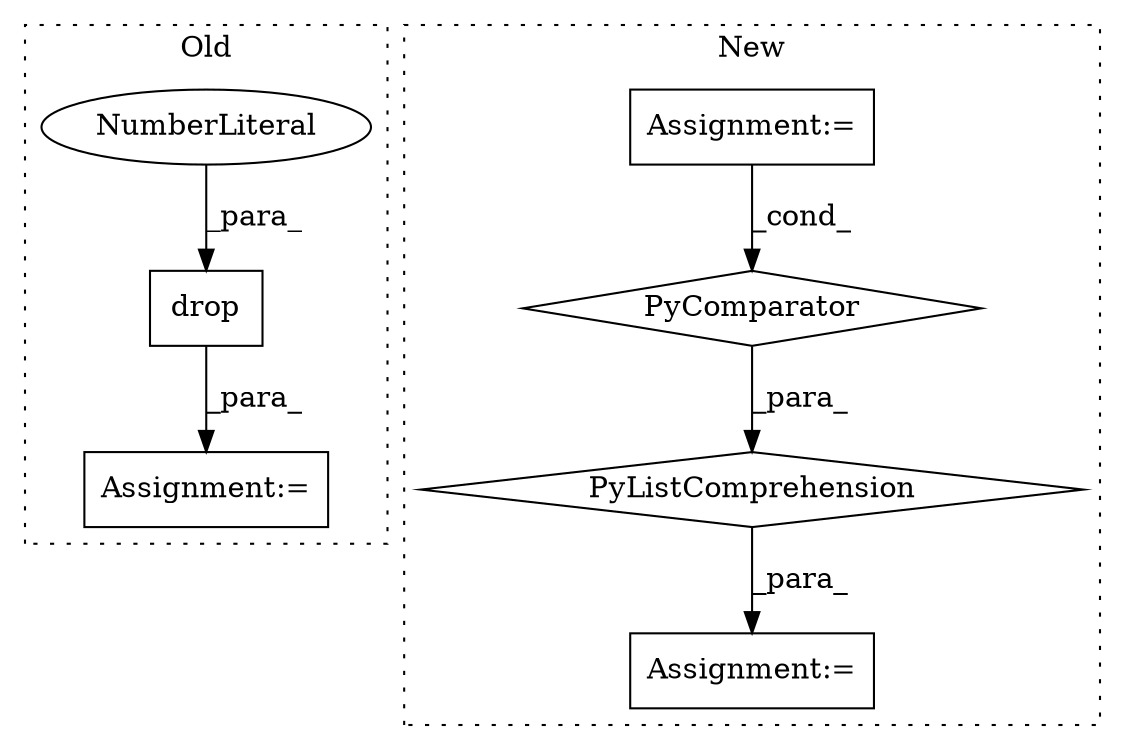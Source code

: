 digraph G {
subgraph cluster0 {
1 [label="drop" a="32" s="1536,1557" l="5,1" shape="box"];
3 [label="NumberLiteral" a="34" s="1556" l="1" shape="ellipse"];
7 [label="Assignment:=" a="7" s="1525" l="1" shape="box"];
label = "Old";
style="dotted";
}
subgraph cluster1 {
2 [label="PyListComprehension" a="109" s="1318" l="107" shape="diamond"];
4 [label="PyComparator" a="113" s="1377" l="40" shape="diamond"];
5 [label="Assignment:=" a="7" s="1306" l="12" shape="box"];
6 [label="Assignment:=" a="7" s="1377" l="40" shape="box"];
label = "New";
style="dotted";
}
1 -> 7 [label="_para_"];
2 -> 5 [label="_para_"];
3 -> 1 [label="_para_"];
4 -> 2 [label="_para_"];
6 -> 4 [label="_cond_"];
}